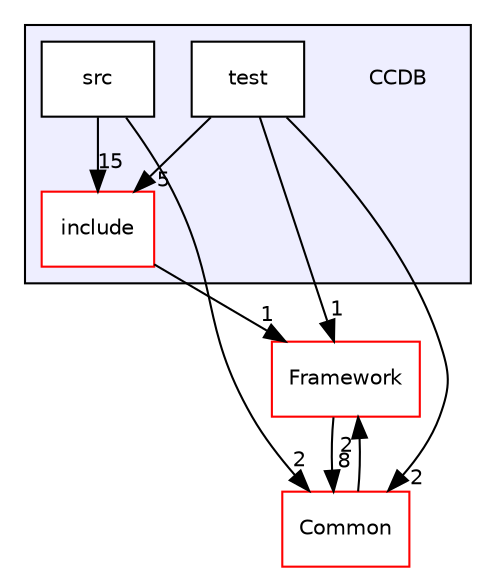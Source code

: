 digraph "/home/travis/build/AliceO2Group/AliceO2/CCDB" {
  bgcolor=transparent;
  compound=true
  node [ fontsize="10", fontname="Helvetica"];
  edge [ labelfontsize="10", labelfontname="Helvetica"];
  subgraph clusterdir_6af676bf18881990e4083e191d0e63e0 {
    graph [ bgcolor="#eeeeff", pencolor="black", label="" URL="dir_6af676bf18881990e4083e191d0e63e0.html"];
    dir_6af676bf18881990e4083e191d0e63e0 [shape=plaintext label="CCDB"];
    dir_59dc0f81c739431be85ac14fce2e92df [shape=box label="include" color="red" fillcolor="white" style="filled" URL="dir_59dc0f81c739431be85ac14fce2e92df.html"];
    dir_befd4b94ad9227be1ceff0153bf9ca7d [shape=box label="src" color="black" fillcolor="white" style="filled" URL="dir_befd4b94ad9227be1ceff0153bf9ca7d.html"];
    dir_2369a6e354873616c797d6d2a61a767f [shape=box label="test" color="black" fillcolor="white" style="filled" URL="dir_2369a6e354873616c797d6d2a61a767f.html"];
  }
  dir_4ab6b4cc6a7edbff49100e9123df213f [shape=box label="Common" color="red" URL="dir_4ab6b4cc6a7edbff49100e9123df213f.html"];
  dir_bcbb2cf9a3d3d83e5515c82071a07177 [shape=box label="Framework" color="red" URL="dir_bcbb2cf9a3d3d83e5515c82071a07177.html"];
  dir_befd4b94ad9227be1ceff0153bf9ca7d->dir_59dc0f81c739431be85ac14fce2e92df [headlabel="15", labeldistance=1.5 headhref="dir_000022_000020.html"];
  dir_befd4b94ad9227be1ceff0153bf9ca7d->dir_4ab6b4cc6a7edbff49100e9123df213f [headlabel="2", labeldistance=1.5 headhref="dir_000022_000027.html"];
  dir_59dc0f81c739431be85ac14fce2e92df->dir_bcbb2cf9a3d3d83e5515c82071a07177 [headlabel="1", labeldistance=1.5 headhref="dir_000020_000013.html"];
  dir_4ab6b4cc6a7edbff49100e9123df213f->dir_bcbb2cf9a3d3d83e5515c82071a07177 [headlabel="2", labeldistance=1.5 headhref="dir_000027_000013.html"];
  dir_bcbb2cf9a3d3d83e5515c82071a07177->dir_4ab6b4cc6a7edbff49100e9123df213f [headlabel="8", labeldistance=1.5 headhref="dir_000013_000027.html"];
  dir_2369a6e354873616c797d6d2a61a767f->dir_59dc0f81c739431be85ac14fce2e92df [headlabel="5", labeldistance=1.5 headhref="dir_000023_000020.html"];
  dir_2369a6e354873616c797d6d2a61a767f->dir_4ab6b4cc6a7edbff49100e9123df213f [headlabel="2", labeldistance=1.5 headhref="dir_000023_000027.html"];
  dir_2369a6e354873616c797d6d2a61a767f->dir_bcbb2cf9a3d3d83e5515c82071a07177 [headlabel="1", labeldistance=1.5 headhref="dir_000023_000013.html"];
}
